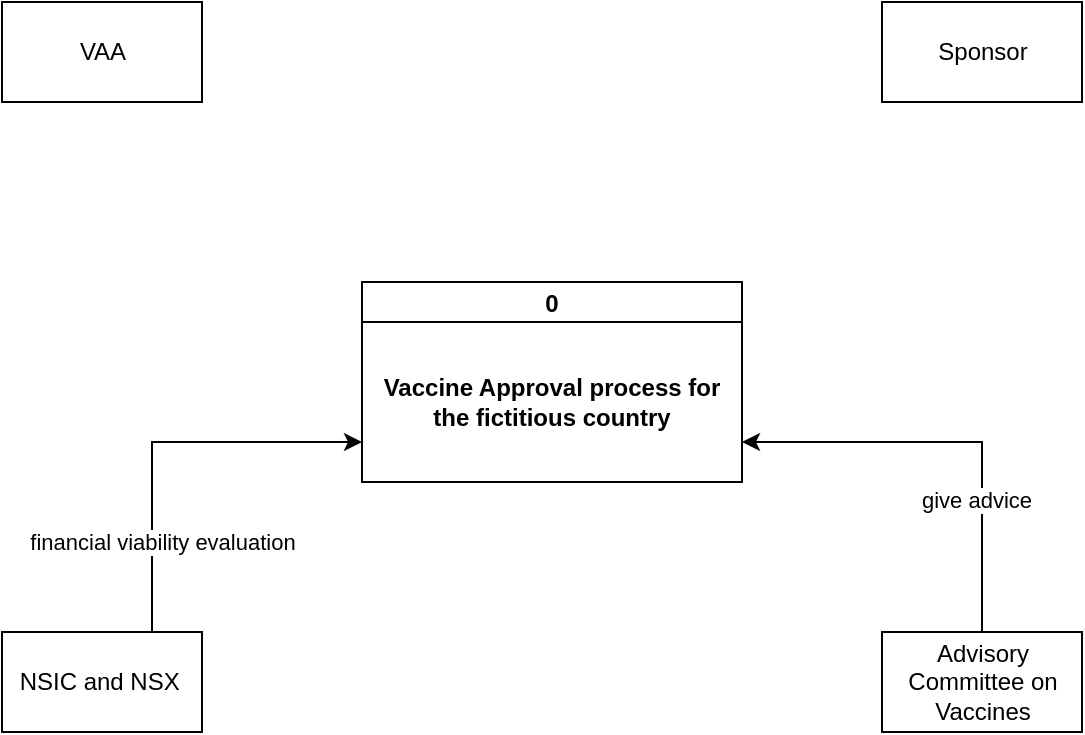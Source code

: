 <mxfile version="14.7.0" type="github">
  <diagram id="C5RBs43oDa-KdzZeNtuy" name="Page-1">
    <mxGraphModel dx="1550" dy="867" grid="1" gridSize="10" guides="1" tooltips="1" connect="1" arrows="1" fold="1" page="1" pageScale="1" pageWidth="827" pageHeight="1169" math="0" shadow="0">
      <root>
        <mxCell id="WIyWlLk6GJQsqaUBKTNV-0" />
        <mxCell id="WIyWlLk6GJQsqaUBKTNV-1" parent="WIyWlLk6GJQsqaUBKTNV-0" />
        <mxCell id="VbMSzvWsxBJKkRypyw_s-5" value="0" style="swimlane;fontStyle=1;childLayout=stackLayout;horizontal=1;startSize=20;fillColor=#ffffff;horizontalStack=0;resizeParent=1;resizeParentMax=0;resizeLast=0;collapsible=0;marginBottom=0;swimlaneFillColor=#ffffff;" vertex="1" parent="WIyWlLk6GJQsqaUBKTNV-1">
          <mxGeometry x="340" y="360" width="190" height="100" as="geometry" />
        </mxCell>
        <mxCell id="VbMSzvWsxBJKkRypyw_s-6" value="&lt;b&gt;Vaccine Approval process for the fictitious country&lt;/b&gt;" style="text;html=1;strokeColor=none;fillColor=none;align=center;verticalAlign=middle;whiteSpace=wrap;rounded=0;" vertex="1" parent="VbMSzvWsxBJKkRypyw_s-5">
          <mxGeometry y="20" width="190" height="80" as="geometry" />
        </mxCell>
        <mxCell id="VbMSzvWsxBJKkRypyw_s-7" value="VAA" style="html=1;dashed=0;whitespace=wrap;" vertex="1" parent="WIyWlLk6GJQsqaUBKTNV-1">
          <mxGeometry x="160" y="220" width="100" height="50" as="geometry" />
        </mxCell>
        <mxCell id="VbMSzvWsxBJKkRypyw_s-8" value="Sponsor" style="html=1;dashed=0;whitespace=wrap;" vertex="1" parent="WIyWlLk6GJQsqaUBKTNV-1">
          <mxGeometry x="600" y="220" width="100" height="50" as="geometry" />
        </mxCell>
        <mxCell id="VbMSzvWsxBJKkRypyw_s-13" style="edgeStyle=orthogonalEdgeStyle;rounded=0;orthogonalLoop=1;jettySize=auto;html=1;exitX=0.75;exitY=0;exitDx=0;exitDy=0;entryX=0;entryY=0.75;entryDx=0;entryDy=0;" edge="1" parent="WIyWlLk6GJQsqaUBKTNV-1" source="VbMSzvWsxBJKkRypyw_s-9" target="VbMSzvWsxBJKkRypyw_s-6">
          <mxGeometry relative="1" as="geometry" />
        </mxCell>
        <mxCell id="VbMSzvWsxBJKkRypyw_s-14" value="financial viability evaluation" style="edgeLabel;html=1;align=center;verticalAlign=middle;resizable=0;points=[];" vertex="1" connectable="0" parent="VbMSzvWsxBJKkRypyw_s-13">
          <mxGeometry x="-0.356" y="-1" relative="1" as="geometry">
            <mxPoint x="4" y="19" as="offset" />
          </mxGeometry>
        </mxCell>
        <mxCell id="VbMSzvWsxBJKkRypyw_s-9" value="NSIC and&amp;nbsp;NSX&amp;nbsp;" style="html=1;dashed=0;whitespace=wrap;" vertex="1" parent="WIyWlLk6GJQsqaUBKTNV-1">
          <mxGeometry x="160" y="535" width="100" height="50" as="geometry" />
        </mxCell>
        <mxCell id="VbMSzvWsxBJKkRypyw_s-11" style="edgeStyle=orthogonalEdgeStyle;rounded=0;orthogonalLoop=1;jettySize=auto;html=1;exitX=0.5;exitY=0;exitDx=0;exitDy=0;entryX=1;entryY=0.75;entryDx=0;entryDy=0;" edge="1" parent="WIyWlLk6GJQsqaUBKTNV-1" source="VbMSzvWsxBJKkRypyw_s-10" target="VbMSzvWsxBJKkRypyw_s-6">
          <mxGeometry relative="1" as="geometry" />
        </mxCell>
        <mxCell id="VbMSzvWsxBJKkRypyw_s-12" value="give advice" style="edgeLabel;html=1;align=center;verticalAlign=middle;resizable=0;points=[];" vertex="1" connectable="0" parent="VbMSzvWsxBJKkRypyw_s-11">
          <mxGeometry x="-0.382" y="3" relative="1" as="geometry">
            <mxPoint as="offset" />
          </mxGeometry>
        </mxCell>
        <mxCell id="VbMSzvWsxBJKkRypyw_s-10" value="Advisory &lt;br&gt;Committee on &lt;br&gt;Vaccines" style="html=1;dashed=0;whitespace=wrap;" vertex="1" parent="WIyWlLk6GJQsqaUBKTNV-1">
          <mxGeometry x="600" y="535" width="100" height="50" as="geometry" />
        </mxCell>
      </root>
    </mxGraphModel>
  </diagram>
</mxfile>
